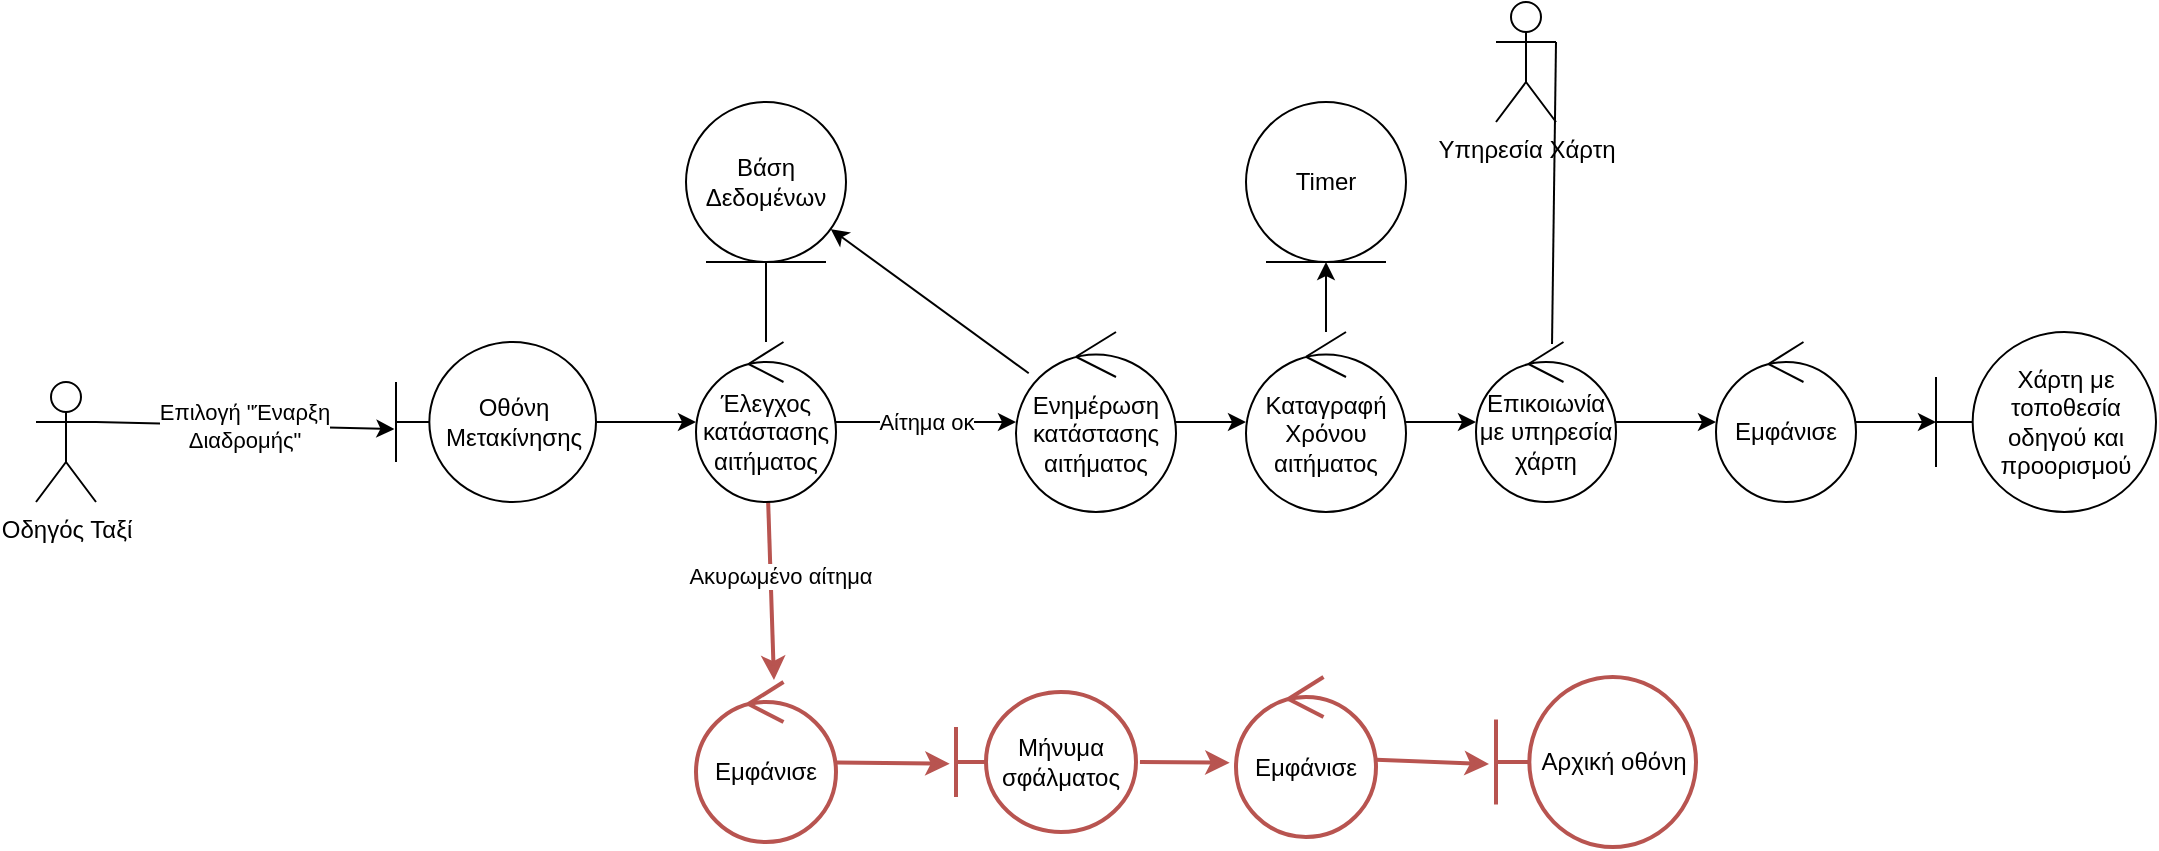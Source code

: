 <mxfile>
    <diagram id="DwINkmmucJ1cN0AH-Ct3" name="Page-1">
        <mxGraphModel dx="889" dy="816" grid="1" gridSize="10" guides="1" tooltips="1" connect="1" arrows="1" fold="1" page="1" pageScale="1" pageWidth="850" pageHeight="1100" math="0" shadow="0">
            <root>
                <mxCell id="0"/>
                <mxCell id="1" parent="0"/>
                <mxCell id="8" value="Επιλογή &quot;Έναρξη&lt;br&gt;Διαδρομής&quot;" style="edgeStyle=none;html=1;exitX=1;exitY=0.333;exitDx=0;exitDy=0;exitPerimeter=0;entryX=-0.008;entryY=0.544;entryDx=0;entryDy=0;entryPerimeter=0;" parent="1" source="2" target="3" edge="1">
                    <mxGeometry relative="1" as="geometry">
                        <mxPoint x="338.0" y="152" as="targetPoint"/>
                    </mxGeometry>
                </mxCell>
                <mxCell id="2" value="Οδηγός Ταξί" style="shape=umlActor;verticalLabelPosition=bottom;verticalAlign=top;html=1;" parent="1" vertex="1">
                    <mxGeometry x="160" y="260" width="30" height="60" as="geometry"/>
                </mxCell>
                <mxCell id="10" value="" style="edgeStyle=none;html=1;" parent="1" source="3" target="9" edge="1">
                    <mxGeometry relative="1" as="geometry"/>
                </mxCell>
                <mxCell id="3" value="Οθόνη&lt;br&gt;Μετακίνησης" style="shape=umlBoundary;whiteSpace=wrap;html=1;" parent="1" vertex="1">
                    <mxGeometry x="340" y="240" width="100" height="80" as="geometry"/>
                </mxCell>
                <mxCell id="12" value="" style="edgeStyle=none;html=1;endArrow=none;endFill=0;" parent="1" source="9" target="11" edge="1">
                    <mxGeometry relative="1" as="geometry"/>
                </mxCell>
                <mxCell id="14" value="Αίτημα οκ" style="edgeStyle=none;html=1;" parent="1" source="9" target="13" edge="1">
                    <mxGeometry relative="1" as="geometry"/>
                </mxCell>
                <mxCell id="25" style="edgeStyle=none;html=1;entryX=0.557;entryY=-0.012;entryDx=0;entryDy=0;entryPerimeter=0;strokeColor=#B85450;strokeWidth=2;" parent="1" source="9" target="31" edge="1">
                    <mxGeometry relative="1" as="geometry">
                        <mxPoint x="590.99" y="399.6" as="targetPoint"/>
                    </mxGeometry>
                </mxCell>
                <mxCell id="26" value="Ακυρωμένο αίτημα" style="edgeLabel;html=1;align=center;verticalAlign=middle;resizable=0;points=[];" parent="25" vertex="1" connectable="0">
                    <mxGeometry x="-0.184" y="4" relative="1" as="geometry">
                        <mxPoint as="offset"/>
                    </mxGeometry>
                </mxCell>
                <mxCell id="9" value="Έλεγχος κατάστασης αιτήματος" style="ellipse;shape=umlControl;whiteSpace=wrap;html=1;" parent="1" vertex="1">
                    <mxGeometry x="490" y="240" width="70" height="80" as="geometry"/>
                </mxCell>
                <mxCell id="11" value="Βάση Δεδομένων" style="ellipse;shape=umlEntity;whiteSpace=wrap;html=1;" parent="1" vertex="1">
                    <mxGeometry x="485" y="120" width="80" height="80" as="geometry"/>
                </mxCell>
                <mxCell id="15" style="edgeStyle=none;html=1;" parent="1" source="13" target="11" edge="1">
                    <mxGeometry relative="1" as="geometry"/>
                </mxCell>
                <mxCell id="41" value="" style="edgeStyle=none;html=1;" parent="1" source="13" target="40" edge="1">
                    <mxGeometry relative="1" as="geometry"/>
                </mxCell>
                <mxCell id="13" value="Ενημέρωση κατάστασης αιτήματος" style="ellipse;shape=umlControl;whiteSpace=wrap;html=1;" parent="1" vertex="1">
                    <mxGeometry x="650" y="235" width="80" height="90" as="geometry"/>
                </mxCell>
                <mxCell id="64" value="" style="edgeStyle=none;html=1;" parent="1" source="16" target="63" edge="1">
                    <mxGeometry relative="1" as="geometry"/>
                </mxCell>
                <mxCell id="16" value="Επικοιωνία με υπηρεσία χάρτη" style="ellipse;shape=umlControl;whiteSpace=wrap;html=1;" parent="1" vertex="1">
                    <mxGeometry x="880" y="240" width="70" height="80" as="geometry"/>
                </mxCell>
                <mxCell id="18" style="edgeStyle=none;html=1;entryX=0.543;entryY=0.013;entryDx=0;entryDy=0;entryPerimeter=0;endArrow=none;endFill=0;exitX=1;exitY=0.333;exitDx=0;exitDy=0;exitPerimeter=0;" parent="1" source="17" target="16" edge="1">
                    <mxGeometry relative="1" as="geometry"/>
                </mxCell>
                <mxCell id="17" value="Υπηρεσία Χάρτη" style="shape=umlActor;verticalLabelPosition=bottom;verticalAlign=top;html=1;" parent="1" vertex="1">
                    <mxGeometry x="890" y="70" width="30" height="60" as="geometry"/>
                </mxCell>
                <mxCell id="29" value="Χάρτη με τοποθεσία οδηγού και προορισμού" style="shape=umlBoundary;whiteSpace=wrap;html=1;" parent="1" vertex="1">
                    <mxGeometry x="1110" y="235" width="110" height="90" as="geometry"/>
                </mxCell>
                <mxCell id="47" style="edgeStyle=none;html=1;entryX=-0.035;entryY=0.512;entryDx=0;entryDy=0;entryPerimeter=0;strokeColor=#B85450;strokeWidth=2;" parent="1" source="31" target="49" edge="1">
                    <mxGeometry relative="1" as="geometry">
                        <mxPoint x="616.5" y="449.76" as="targetPoint"/>
                    </mxGeometry>
                </mxCell>
                <mxCell id="31" value="Εμφάνισε" style="ellipse;shape=umlControl;whiteSpace=wrap;html=1;strokeColor=#B85450;strokeWidth=2;" parent="1" vertex="1">
                    <mxGeometry x="490" y="410" width="70" height="80" as="geometry"/>
                </mxCell>
                <mxCell id="44" style="edgeStyle=none;html=1;strokeColor=#B85450;strokeWidth=2;entryX=-0.045;entryY=0.536;entryDx=0;entryDy=0;entryPerimeter=0;exitX=1.022;exitY=0.5;exitDx=0;exitDy=0;exitPerimeter=0;" parent="1" source="49" target="53" edge="1">
                    <mxGeometry relative="1" as="geometry">
                        <mxPoint x="843.01" y="451.52" as="sourcePoint"/>
                        <mxPoint x="877.55" y="452.24" as="targetPoint"/>
                    </mxGeometry>
                </mxCell>
                <mxCell id="42" value="" style="edgeStyle=none;html=1;" parent="1" source="40" target="16" edge="1">
                    <mxGeometry relative="1" as="geometry"/>
                </mxCell>
                <mxCell id="62" style="edgeStyle=none;html=1;entryX=0.5;entryY=1;entryDx=0;entryDy=0;" parent="1" source="40" target="61" edge="1">
                    <mxGeometry relative="1" as="geometry"/>
                </mxCell>
                <mxCell id="40" value="Καταγραφή Χρόνου αιτήματος" style="ellipse;shape=umlControl;whiteSpace=wrap;html=1;" parent="1" vertex="1">
                    <mxGeometry x="765" y="235" width="80" height="90" as="geometry"/>
                </mxCell>
                <mxCell id="49" value="Μήνυμα σφάλματος" style="shape=umlBoundary;whiteSpace=wrap;html=1;fillColor=none;strokeColor=#b85450;strokeWidth=2;" parent="1" vertex="1">
                    <mxGeometry x="620" y="415.0" width="90" height="70" as="geometry"/>
                </mxCell>
                <mxCell id="52" style="edgeStyle=none;html=1;entryX=-0.035;entryY=0.512;entryDx=0;entryDy=0;entryPerimeter=0;strokeColor=#B85450;strokeWidth=2;" parent="1" source="53" target="54" edge="1">
                    <mxGeometry relative="1" as="geometry">
                        <mxPoint x="886.5" y="447.26" as="targetPoint"/>
                    </mxGeometry>
                </mxCell>
                <mxCell id="53" value="Εμφάνισε" style="ellipse;shape=umlControl;whiteSpace=wrap;html=1;strokeColor=#B85450;strokeWidth=2;" parent="1" vertex="1">
                    <mxGeometry x="760" y="407.5" width="70" height="80" as="geometry"/>
                </mxCell>
                <mxCell id="54" value="Αρχική οθόνη" style="shape=umlBoundary;whiteSpace=wrap;html=1;fillColor=none;strokeColor=#b85450;strokeWidth=2;" parent="1" vertex="1">
                    <mxGeometry x="890" y="407.5" width="100" height="85" as="geometry"/>
                </mxCell>
                <mxCell id="61" value="Timer" style="ellipse;shape=umlEntity;whiteSpace=wrap;html=1;" parent="1" vertex="1">
                    <mxGeometry x="765" y="120" width="80" height="80" as="geometry"/>
                </mxCell>
                <mxCell id="65" value="" style="edgeStyle=none;html=1;" parent="1" source="63" target="29" edge="1">
                    <mxGeometry relative="1" as="geometry"/>
                </mxCell>
                <mxCell id="63" value="Εμφάνισε" style="ellipse;shape=umlControl;whiteSpace=wrap;html=1;" parent="1" vertex="1">
                    <mxGeometry x="1000" y="240" width="70" height="80" as="geometry"/>
                </mxCell>
            </root>
        </mxGraphModel>
    </diagram>
</mxfile>